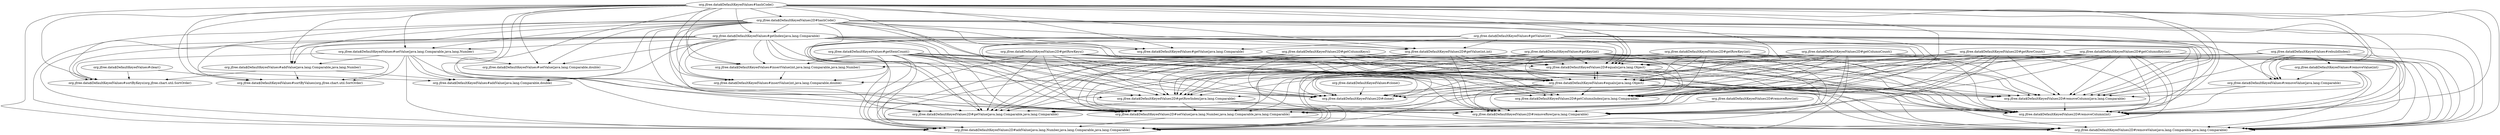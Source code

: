 digraph G {
  "org.jfree.data$DefaultKeyedValues#hashCode()" -> "org.jfree.data$DefaultKeyedValues2D#hashCode()";
  "org.jfree.data$DefaultKeyedValues#hashCode()" -> "org.jfree.data$DefaultKeyedValues2D#removeRow(java.lang.Comparable)";
  "org.jfree.data$DefaultKeyedValues#hashCode()" -> "org.jfree.data$DefaultKeyedValues2D#clone()";
  "org.jfree.data$DefaultKeyedValues#hashCode()" -> "org.jfree.data$DefaultKeyedValues#getValue(java.lang.Comparable)";
  "org.jfree.data$DefaultKeyedValues#hashCode()" -> "org.jfree.data$DefaultKeyedValues2D#getColumnIndex(java.lang.Comparable)";
  "org.jfree.data$DefaultKeyedValues#hashCode()" -> "org.jfree.data$DefaultKeyedValues2D#equals(java.lang.Object)";
  "org.jfree.data$DefaultKeyedValues#hashCode()" -> "org.jfree.data$DefaultKeyedValues#getIndex(java.lang.Comparable)";
  "org.jfree.data$DefaultKeyedValues#hashCode()" -> "org.jfree.data$DefaultKeyedValues#addValue(java.lang.Comparable,double)";
  "org.jfree.data$DefaultKeyedValues#hashCode()" -> "org.jfree.data$DefaultKeyedValues#setValue(java.lang.Comparable,double)";
  "org.jfree.data$DefaultKeyedValues#hashCode()" -> "org.jfree.data$DefaultKeyedValues2D#getValue(int,int)";
  "org.jfree.data$DefaultKeyedValues#hashCode()" -> "org.jfree.data$DefaultKeyedValues2D#removeColumn(int)";
  "org.jfree.data$DefaultKeyedValues#hashCode()" -> "org.jfree.data$DefaultKeyedValues#insertValue(int,java.lang.Comparable,java.lang.Number)";
  "org.jfree.data$DefaultKeyedValues#hashCode()" -> "org.jfree.data$DefaultKeyedValues#sortByValues(org.jfree.chart.util.SortOrder)";
  "org.jfree.data$DefaultKeyedValues#hashCode()" -> "org.jfree.data$DefaultKeyedValues#removeValue(java.lang.Comparable)";
  "org.jfree.data$DefaultKeyedValues#hashCode()" -> "org.jfree.data$DefaultKeyedValues#sortByKeys(org.jfree.chart.util.SortOrder)";
  "org.jfree.data$DefaultKeyedValues#hashCode()" -> "org.jfree.data$DefaultKeyedValues2D#removeColumn(java.lang.Comparable)";
  "org.jfree.data$DefaultKeyedValues#hashCode()" -> "org.jfree.data$DefaultKeyedValues#setValue(java.lang.Comparable,java.lang.Number)";
  "org.jfree.data$DefaultKeyedValues#hashCode()" -> "org.jfree.data$DefaultKeyedValues2D#setValue(java.lang.Number,java.lang.Comparable,java.lang.Comparable)";
  "org.jfree.data$DefaultKeyedValues#hashCode()" -> "org.jfree.data$DefaultKeyedValues2D#getRowIndex(java.lang.Comparable)";
  "org.jfree.data$DefaultKeyedValues#hashCode()" -> "org.jfree.data$DefaultKeyedValues#addValue(java.lang.Comparable,java.lang.Number)";
  "org.jfree.data$DefaultKeyedValues#hashCode()" -> "org.jfree.data$DefaultKeyedValues2D#getValue(java.lang.Comparable,java.lang.Comparable)";
  "org.jfree.data$DefaultKeyedValues#hashCode()" -> "org.jfree.data$DefaultKeyedValues#equals(java.lang.Object)";
  "org.jfree.data$DefaultKeyedValues#hashCode()" -> "org.jfree.data$DefaultKeyedValues2D#addValue(java.lang.Number,java.lang.Comparable,java.lang.Comparable)";
  "org.jfree.data$DefaultKeyedValues#hashCode()" -> "org.jfree.data$DefaultKeyedValues#insertValue(int,java.lang.Comparable,double)";
  "org.jfree.data$DefaultKeyedValues#hashCode()" -> "org.jfree.data$DefaultKeyedValues2D#removeValue(java.lang.Comparable,java.lang.Comparable)";
  "org.jfree.data$DefaultKeyedValues2D#hashCode()" -> "org.jfree.data$DefaultKeyedValues2D#removeRow(java.lang.Comparable)";
  "org.jfree.data$DefaultKeyedValues2D#hashCode()" -> "org.jfree.data$DefaultKeyedValues2D#clone()";
  "org.jfree.data$DefaultKeyedValues2D#hashCode()" -> "org.jfree.data$DefaultKeyedValues#getValue(java.lang.Comparable)";
  "org.jfree.data$DefaultKeyedValues2D#hashCode()" -> "org.jfree.data$DefaultKeyedValues2D#getColumnIndex(java.lang.Comparable)";
  "org.jfree.data$DefaultKeyedValues2D#hashCode()" -> "org.jfree.data$DefaultKeyedValues2D#equals(java.lang.Object)";
  "org.jfree.data$DefaultKeyedValues2D#hashCode()" -> "org.jfree.data$DefaultKeyedValues#getIndex(java.lang.Comparable)";
  "org.jfree.data$DefaultKeyedValues2D#hashCode()" -> "org.jfree.data$DefaultKeyedValues#addValue(java.lang.Comparable,double)";
  "org.jfree.data$DefaultKeyedValues2D#hashCode()" -> "org.jfree.data$DefaultKeyedValues#setValue(java.lang.Comparable,double)";
  "org.jfree.data$DefaultKeyedValues2D#hashCode()" -> "org.jfree.data$DefaultKeyedValues2D#getValue(int,int)";
  "org.jfree.data$DefaultKeyedValues2D#hashCode()" -> "org.jfree.data$DefaultKeyedValues2D#removeColumn(int)";
  "org.jfree.data$DefaultKeyedValues2D#hashCode()" -> "org.jfree.data$DefaultKeyedValues#insertValue(int,java.lang.Comparable,java.lang.Number)";
  "org.jfree.data$DefaultKeyedValues2D#hashCode()" -> "org.jfree.data$DefaultKeyedValues#sortByValues(org.jfree.chart.util.SortOrder)";
  "org.jfree.data$DefaultKeyedValues2D#hashCode()" -> "org.jfree.data$DefaultKeyedValues#removeValue(java.lang.Comparable)";
  "org.jfree.data$DefaultKeyedValues2D#hashCode()" -> "org.jfree.data$DefaultKeyedValues#sortByKeys(org.jfree.chart.util.SortOrder)";
  "org.jfree.data$DefaultKeyedValues2D#hashCode()" -> "org.jfree.data$DefaultKeyedValues2D#removeColumn(java.lang.Comparable)";
  "org.jfree.data$DefaultKeyedValues2D#hashCode()" -> "org.jfree.data$DefaultKeyedValues#setValue(java.lang.Comparable,java.lang.Number)";
  "org.jfree.data$DefaultKeyedValues2D#hashCode()" -> "org.jfree.data$DefaultKeyedValues2D#setValue(java.lang.Number,java.lang.Comparable,java.lang.Comparable)";
  "org.jfree.data$DefaultKeyedValues2D#hashCode()" -> "org.jfree.data$DefaultKeyedValues2D#getRowIndex(java.lang.Comparable)";
  "org.jfree.data$DefaultKeyedValues2D#hashCode()" -> "org.jfree.data$DefaultKeyedValues#addValue(java.lang.Comparable,java.lang.Number)";
  "org.jfree.data$DefaultKeyedValues2D#hashCode()" -> "org.jfree.data$DefaultKeyedValues2D#getValue(java.lang.Comparable,java.lang.Comparable)";
  "org.jfree.data$DefaultKeyedValues2D#hashCode()" -> "org.jfree.data$DefaultKeyedValues#equals(java.lang.Object)";
  "org.jfree.data$DefaultKeyedValues2D#hashCode()" -> "org.jfree.data$DefaultKeyedValues2D#addValue(java.lang.Number,java.lang.Comparable,java.lang.Comparable)";
  "org.jfree.data$DefaultKeyedValues2D#hashCode()" -> "org.jfree.data$DefaultKeyedValues#insertValue(int,java.lang.Comparable,double)";
  "org.jfree.data$DefaultKeyedValues2D#hashCode()" -> "org.jfree.data$DefaultKeyedValues2D#removeValue(java.lang.Comparable,java.lang.Comparable)";
  "org.jfree.data$DefaultKeyedValues#getKey(int)" -> "org.jfree.data$DefaultKeyedValues2D#removeRow(java.lang.Comparable)";
  "org.jfree.data$DefaultKeyedValues#getKey(int)" -> "org.jfree.data$DefaultKeyedValues2D#clone()";
  "org.jfree.data$DefaultKeyedValues#getKey(int)" -> "org.jfree.data$DefaultKeyedValues2D#getColumnIndex(java.lang.Comparable)";
  "org.jfree.data$DefaultKeyedValues#getKey(int)" -> "org.jfree.data$DefaultKeyedValues2D#equals(java.lang.Object)";
  "org.jfree.data$DefaultKeyedValues#getKey(int)" -> "org.jfree.data$DefaultKeyedValues2D#removeColumn(int)";
  "org.jfree.data$DefaultKeyedValues#getKey(int)" -> "org.jfree.data$DefaultKeyedValues2D#removeColumn(java.lang.Comparable)";
  "org.jfree.data$DefaultKeyedValues#getKey(int)" -> "org.jfree.data$DefaultKeyedValues2D#setValue(java.lang.Number,java.lang.Comparable,java.lang.Comparable)";
  "org.jfree.data$DefaultKeyedValues#getKey(int)" -> "org.jfree.data$DefaultKeyedValues2D#getRowIndex(java.lang.Comparable)";
  "org.jfree.data$DefaultKeyedValues#getKey(int)" -> "org.jfree.data$DefaultKeyedValues2D#getValue(java.lang.Comparable,java.lang.Comparable)";
  "org.jfree.data$DefaultKeyedValues#getKey(int)" -> "org.jfree.data$DefaultKeyedValues#equals(java.lang.Object)";
  "org.jfree.data$DefaultKeyedValues#getKey(int)" -> "org.jfree.data$DefaultKeyedValues2D#addValue(java.lang.Number,java.lang.Comparable,java.lang.Comparable)";
  "org.jfree.data$DefaultKeyedValues#getKey(int)" -> "org.jfree.data$DefaultKeyedValues2D#removeValue(java.lang.Comparable,java.lang.Comparable)";
  "org.jfree.data$DefaultKeyedValues2D#equals(java.lang.Object)" -> "org.jfree.data$DefaultKeyedValues2D#removeRow(java.lang.Comparable)";
  "org.jfree.data$DefaultKeyedValues2D#equals(java.lang.Object)" -> "org.jfree.data$DefaultKeyedValues2D#clone()";
  "org.jfree.data$DefaultKeyedValues2D#equals(java.lang.Object)" -> "org.jfree.data$DefaultKeyedValues2D#getColumnIndex(java.lang.Comparable)";
  "org.jfree.data$DefaultKeyedValues2D#equals(java.lang.Object)" -> "org.jfree.data$DefaultKeyedValues2D#removeColumn(int)";
  "org.jfree.data$DefaultKeyedValues2D#equals(java.lang.Object)" -> "org.jfree.data$DefaultKeyedValues2D#removeColumn(java.lang.Comparable)";
  "org.jfree.data$DefaultKeyedValues2D#equals(java.lang.Object)" -> "org.jfree.data$DefaultKeyedValues2D#setValue(java.lang.Number,java.lang.Comparable,java.lang.Comparable)";
  "org.jfree.data$DefaultKeyedValues2D#equals(java.lang.Object)" -> "org.jfree.data$DefaultKeyedValues2D#getRowIndex(java.lang.Comparable)";
  "org.jfree.data$DefaultKeyedValues2D#equals(java.lang.Object)" -> "org.jfree.data$DefaultKeyedValues2D#getValue(java.lang.Comparable,java.lang.Comparable)";
  "org.jfree.data$DefaultKeyedValues2D#equals(java.lang.Object)" -> "org.jfree.data$DefaultKeyedValues#equals(java.lang.Object)";
  "org.jfree.data$DefaultKeyedValues2D#equals(java.lang.Object)" -> "org.jfree.data$DefaultKeyedValues2D#addValue(java.lang.Number,java.lang.Comparable,java.lang.Comparable)";
  "org.jfree.data$DefaultKeyedValues2D#equals(java.lang.Object)" -> "org.jfree.data$DefaultKeyedValues2D#removeValue(java.lang.Comparable,java.lang.Comparable)";
  "org.jfree.data$DefaultKeyedValues#getValue(int)" -> "org.jfree.data$DefaultKeyedValues2D#removeRow(java.lang.Comparable)";
  "org.jfree.data$DefaultKeyedValues#getValue(int)" -> "org.jfree.data$DefaultKeyedValues2D#clone()";
  "org.jfree.data$DefaultKeyedValues#getValue(int)" -> "org.jfree.data$DefaultKeyedValues#getValue(java.lang.Comparable)";
  "org.jfree.data$DefaultKeyedValues#getValue(int)" -> "org.jfree.data$DefaultKeyedValues2D#getColumnIndex(java.lang.Comparable)";
  "org.jfree.data$DefaultKeyedValues#getValue(int)" -> "org.jfree.data$DefaultKeyedValues2D#equals(java.lang.Object)";
  "org.jfree.data$DefaultKeyedValues#getValue(int)" -> "org.jfree.data$DefaultKeyedValues2D#getValue(int,int)";
  "org.jfree.data$DefaultKeyedValues#getValue(int)" -> "org.jfree.data$DefaultKeyedValues2D#removeColumn(int)";
  "org.jfree.data$DefaultKeyedValues#getValue(int)" -> "org.jfree.data$DefaultKeyedValues2D#removeColumn(java.lang.Comparable)";
  "org.jfree.data$DefaultKeyedValues#getValue(int)" -> "org.jfree.data$DefaultKeyedValues2D#setValue(java.lang.Number,java.lang.Comparable,java.lang.Comparable)";
  "org.jfree.data$DefaultKeyedValues#getValue(int)" -> "org.jfree.data$DefaultKeyedValues2D#getRowIndex(java.lang.Comparable)";
  "org.jfree.data$DefaultKeyedValues#getValue(int)" -> "org.jfree.data$DefaultKeyedValues2D#getValue(java.lang.Comparable,java.lang.Comparable)";
  "org.jfree.data$DefaultKeyedValues#getValue(int)" -> "org.jfree.data$DefaultKeyedValues#equals(java.lang.Object)";
  "org.jfree.data$DefaultKeyedValues#getValue(int)" -> "org.jfree.data$DefaultKeyedValues2D#addValue(java.lang.Number,java.lang.Comparable,java.lang.Comparable)";
  "org.jfree.data$DefaultKeyedValues#getValue(int)" -> "org.jfree.data$DefaultKeyedValues2D#removeValue(java.lang.Comparable,java.lang.Comparable)";
  "org.jfree.data$DefaultKeyedValues#getIndex(java.lang.Comparable)" -> "org.jfree.data$DefaultKeyedValues2D#removeRow(java.lang.Comparable)";
  "org.jfree.data$DefaultKeyedValues#getIndex(java.lang.Comparable)" -> "org.jfree.data$DefaultKeyedValues2D#clone()";
  "org.jfree.data$DefaultKeyedValues#getIndex(java.lang.Comparable)" -> "org.jfree.data$DefaultKeyedValues#getValue(java.lang.Comparable)";
  "org.jfree.data$DefaultKeyedValues#getIndex(java.lang.Comparable)" -> "org.jfree.data$DefaultKeyedValues2D#getColumnIndex(java.lang.Comparable)";
  "org.jfree.data$DefaultKeyedValues#getIndex(java.lang.Comparable)" -> "org.jfree.data$DefaultKeyedValues2D#equals(java.lang.Object)";
  "org.jfree.data$DefaultKeyedValues#getIndex(java.lang.Comparable)" -> "org.jfree.data$DefaultKeyedValues#addValue(java.lang.Comparable,double)";
  "org.jfree.data$DefaultKeyedValues#getIndex(java.lang.Comparable)" -> "org.jfree.data$DefaultKeyedValues#setValue(java.lang.Comparable,double)";
  "org.jfree.data$DefaultKeyedValues#getIndex(java.lang.Comparable)" -> "org.jfree.data$DefaultKeyedValues2D#getValue(int,int)";
  "org.jfree.data$DefaultKeyedValues#getIndex(java.lang.Comparable)" -> "org.jfree.data$DefaultKeyedValues2D#removeColumn(int)";
  "org.jfree.data$DefaultKeyedValues#getIndex(java.lang.Comparable)" -> "org.jfree.data$DefaultKeyedValues#insertValue(int,java.lang.Comparable,java.lang.Number)";
  "org.jfree.data$DefaultKeyedValues#getIndex(java.lang.Comparable)" -> "org.jfree.data$DefaultKeyedValues#sortByValues(org.jfree.chart.util.SortOrder)";
  "org.jfree.data$DefaultKeyedValues#getIndex(java.lang.Comparable)" -> "org.jfree.data$DefaultKeyedValues#removeValue(java.lang.Comparable)";
  "org.jfree.data$DefaultKeyedValues#getIndex(java.lang.Comparable)" -> "org.jfree.data$DefaultKeyedValues#sortByKeys(org.jfree.chart.util.SortOrder)";
  "org.jfree.data$DefaultKeyedValues#getIndex(java.lang.Comparable)" -> "org.jfree.data$DefaultKeyedValues2D#removeColumn(java.lang.Comparable)";
  "org.jfree.data$DefaultKeyedValues#getIndex(java.lang.Comparable)" -> "org.jfree.data$DefaultKeyedValues#setValue(java.lang.Comparable,java.lang.Number)";
  "org.jfree.data$DefaultKeyedValues#getIndex(java.lang.Comparable)" -> "org.jfree.data$DefaultKeyedValues2D#setValue(java.lang.Number,java.lang.Comparable,java.lang.Comparable)";
  "org.jfree.data$DefaultKeyedValues#getIndex(java.lang.Comparable)" -> "org.jfree.data$DefaultKeyedValues2D#getRowIndex(java.lang.Comparable)";
  "org.jfree.data$DefaultKeyedValues#getIndex(java.lang.Comparable)" -> "org.jfree.data$DefaultKeyedValues#addValue(java.lang.Comparable,java.lang.Number)";
  "org.jfree.data$DefaultKeyedValues#getIndex(java.lang.Comparable)" -> "org.jfree.data$DefaultKeyedValues2D#getValue(java.lang.Comparable,java.lang.Comparable)";
  "org.jfree.data$DefaultKeyedValues#getIndex(java.lang.Comparable)" -> "org.jfree.data$DefaultKeyedValues#equals(java.lang.Object)";
  "org.jfree.data$DefaultKeyedValues#getIndex(java.lang.Comparable)" -> "org.jfree.data$DefaultKeyedValues2D#addValue(java.lang.Number,java.lang.Comparable,java.lang.Comparable)";
  "org.jfree.data$DefaultKeyedValues#getIndex(java.lang.Comparable)" -> "org.jfree.data$DefaultKeyedValues#insertValue(int,java.lang.Comparable,double)";
  "org.jfree.data$DefaultKeyedValues#getIndex(java.lang.Comparable)" -> "org.jfree.data$DefaultKeyedValues2D#removeValue(java.lang.Comparable,java.lang.Comparable)";
  "org.jfree.data$DefaultKeyedValues2D#getColumnCount()" -> "org.jfree.data$DefaultKeyedValues2D#removeRow(java.lang.Comparable)";
  "org.jfree.data$DefaultKeyedValues2D#getColumnCount()" -> "org.jfree.data$DefaultKeyedValues2D#clone()";
  "org.jfree.data$DefaultKeyedValues2D#getColumnCount()" -> "org.jfree.data$DefaultKeyedValues2D#getColumnIndex(java.lang.Comparable)";
  "org.jfree.data$DefaultKeyedValues2D#getColumnCount()" -> "org.jfree.data$DefaultKeyedValues2D#equals(java.lang.Object)";
  "org.jfree.data$DefaultKeyedValues2D#getColumnCount()" -> "org.jfree.data$DefaultKeyedValues2D#removeColumn(int)";
  "org.jfree.data$DefaultKeyedValues2D#getColumnCount()" -> "org.jfree.data$DefaultKeyedValues2D#removeColumn(java.lang.Comparable)";
  "org.jfree.data$DefaultKeyedValues2D#getColumnCount()" -> "org.jfree.data$DefaultKeyedValues2D#setValue(java.lang.Number,java.lang.Comparable,java.lang.Comparable)";
  "org.jfree.data$DefaultKeyedValues2D#getColumnCount()" -> "org.jfree.data$DefaultKeyedValues2D#getRowIndex(java.lang.Comparable)";
  "org.jfree.data$DefaultKeyedValues2D#getColumnCount()" -> "org.jfree.data$DefaultKeyedValues2D#getValue(java.lang.Comparable,java.lang.Comparable)";
  "org.jfree.data$DefaultKeyedValues2D#getColumnCount()" -> "org.jfree.data$DefaultKeyedValues#equals(java.lang.Object)";
  "org.jfree.data$DefaultKeyedValues2D#getColumnCount()" -> "org.jfree.data$DefaultKeyedValues2D#addValue(java.lang.Number,java.lang.Comparable,java.lang.Comparable)";
  "org.jfree.data$DefaultKeyedValues2D#getColumnCount()" -> "org.jfree.data$DefaultKeyedValues2D#removeValue(java.lang.Comparable,java.lang.Comparable)";
  "org.jfree.data$DefaultKeyedValues2D#getRowKeys()" -> "org.jfree.data$DefaultKeyedValues2D#removeRow(java.lang.Comparable)";
  "org.jfree.data$DefaultKeyedValues2D#getRowKeys()" -> "org.jfree.data$DefaultKeyedValues2D#clone()";
  "org.jfree.data$DefaultKeyedValues2D#getRowKeys()" -> "org.jfree.data$DefaultKeyedValues2D#getColumnIndex(java.lang.Comparable)";
  "org.jfree.data$DefaultKeyedValues2D#getRowKeys()" -> "org.jfree.data$DefaultKeyedValues2D#equals(java.lang.Object)";
  "org.jfree.data$DefaultKeyedValues2D#getRowKeys()" -> "org.jfree.data$DefaultKeyedValues2D#removeColumn(int)";
  "org.jfree.data$DefaultKeyedValues2D#getRowKeys()" -> "org.jfree.data$DefaultKeyedValues2D#removeColumn(java.lang.Comparable)";
  "org.jfree.data$DefaultKeyedValues2D#getRowKeys()" -> "org.jfree.data$DefaultKeyedValues2D#setValue(java.lang.Number,java.lang.Comparable,java.lang.Comparable)";
  "org.jfree.data$DefaultKeyedValues2D#getRowKeys()" -> "org.jfree.data$DefaultKeyedValues2D#getRowIndex(java.lang.Comparable)";
  "org.jfree.data$DefaultKeyedValues2D#getRowKeys()" -> "org.jfree.data$DefaultKeyedValues2D#getValue(java.lang.Comparable,java.lang.Comparable)";
  "org.jfree.data$DefaultKeyedValues2D#getRowKeys()" -> "org.jfree.data$DefaultKeyedValues#equals(java.lang.Object)";
  "org.jfree.data$DefaultKeyedValues2D#getRowKeys()" -> "org.jfree.data$DefaultKeyedValues2D#addValue(java.lang.Number,java.lang.Comparable,java.lang.Comparable)";
  "org.jfree.data$DefaultKeyedValues2D#getRowKeys()" -> "org.jfree.data$DefaultKeyedValues2D#removeValue(java.lang.Comparable,java.lang.Comparable)";
  "org.jfree.data$DefaultKeyedValues2D#getRowKey(int)" -> "org.jfree.data$DefaultKeyedValues2D#removeRow(java.lang.Comparable)";
  "org.jfree.data$DefaultKeyedValues2D#getRowKey(int)" -> "org.jfree.data$DefaultKeyedValues2D#clone()";
  "org.jfree.data$DefaultKeyedValues2D#getRowKey(int)" -> "org.jfree.data$DefaultKeyedValues2D#getColumnIndex(java.lang.Comparable)";
  "org.jfree.data$DefaultKeyedValues2D#getRowKey(int)" -> "org.jfree.data$DefaultKeyedValues2D#equals(java.lang.Object)";
  "org.jfree.data$DefaultKeyedValues2D#getRowKey(int)" -> "org.jfree.data$DefaultKeyedValues2D#removeColumn(int)";
  "org.jfree.data$DefaultKeyedValues2D#getRowKey(int)" -> "org.jfree.data$DefaultKeyedValues2D#removeColumn(java.lang.Comparable)";
  "org.jfree.data$DefaultKeyedValues2D#getRowKey(int)" -> "org.jfree.data$DefaultKeyedValues2D#setValue(java.lang.Number,java.lang.Comparable,java.lang.Comparable)";
  "org.jfree.data$DefaultKeyedValues2D#getRowKey(int)" -> "org.jfree.data$DefaultKeyedValues2D#getRowIndex(java.lang.Comparable)";
  "org.jfree.data$DefaultKeyedValues2D#getRowKey(int)" -> "org.jfree.data$DefaultKeyedValues2D#getValue(java.lang.Comparable,java.lang.Comparable)";
  "org.jfree.data$DefaultKeyedValues2D#getRowKey(int)" -> "org.jfree.data$DefaultKeyedValues#equals(java.lang.Object)";
  "org.jfree.data$DefaultKeyedValues2D#getRowKey(int)" -> "org.jfree.data$DefaultKeyedValues2D#addValue(java.lang.Number,java.lang.Comparable,java.lang.Comparable)";
  "org.jfree.data$DefaultKeyedValues2D#getRowKey(int)" -> "org.jfree.data$DefaultKeyedValues2D#removeValue(java.lang.Comparable,java.lang.Comparable)";
  "org.jfree.data$DefaultKeyedValues2D#getRowCount()" -> "org.jfree.data$DefaultKeyedValues2D#removeRow(java.lang.Comparable)";
  "org.jfree.data$DefaultKeyedValues2D#getRowCount()" -> "org.jfree.data$DefaultKeyedValues2D#clone()";
  "org.jfree.data$DefaultKeyedValues2D#getRowCount()" -> "org.jfree.data$DefaultKeyedValues2D#getColumnIndex(java.lang.Comparable)";
  "org.jfree.data$DefaultKeyedValues2D#getRowCount()" -> "org.jfree.data$DefaultKeyedValues2D#equals(java.lang.Object)";
  "org.jfree.data$DefaultKeyedValues2D#getRowCount()" -> "org.jfree.data$DefaultKeyedValues2D#removeColumn(int)";
  "org.jfree.data$DefaultKeyedValues2D#getRowCount()" -> "org.jfree.data$DefaultKeyedValues2D#removeColumn(java.lang.Comparable)";
  "org.jfree.data$DefaultKeyedValues2D#getRowCount()" -> "org.jfree.data$DefaultKeyedValues2D#setValue(java.lang.Number,java.lang.Comparable,java.lang.Comparable)";
  "org.jfree.data$DefaultKeyedValues2D#getRowCount()" -> "org.jfree.data$DefaultKeyedValues2D#getRowIndex(java.lang.Comparable)";
  "org.jfree.data$DefaultKeyedValues2D#getRowCount()" -> "org.jfree.data$DefaultKeyedValues2D#getValue(java.lang.Comparable,java.lang.Comparable)";
  "org.jfree.data$DefaultKeyedValues2D#getRowCount()" -> "org.jfree.data$DefaultKeyedValues#equals(java.lang.Object)";
  "org.jfree.data$DefaultKeyedValues2D#getRowCount()" -> "org.jfree.data$DefaultKeyedValues2D#addValue(java.lang.Number,java.lang.Comparable,java.lang.Comparable)";
  "org.jfree.data$DefaultKeyedValues2D#getRowCount()" -> "org.jfree.data$DefaultKeyedValues2D#removeValue(java.lang.Comparable,java.lang.Comparable)";
  "org.jfree.data$DefaultKeyedValues2D#getValue(int,int)" -> "org.jfree.data$DefaultKeyedValues2D#removeRow(java.lang.Comparable)";
  "org.jfree.data$DefaultKeyedValues2D#getValue(int,int)" -> "org.jfree.data$DefaultKeyedValues2D#clone()";
  "org.jfree.data$DefaultKeyedValues2D#getValue(int,int)" -> "org.jfree.data$DefaultKeyedValues2D#getColumnIndex(java.lang.Comparable)";
  "org.jfree.data$DefaultKeyedValues2D#getValue(int,int)" -> "org.jfree.data$DefaultKeyedValues2D#equals(java.lang.Object)";
  "org.jfree.data$DefaultKeyedValues2D#getValue(int,int)" -> "org.jfree.data$DefaultKeyedValues2D#removeColumn(int)";
  "org.jfree.data$DefaultKeyedValues2D#getValue(int,int)" -> "org.jfree.data$DefaultKeyedValues2D#removeColumn(java.lang.Comparable)";
  "org.jfree.data$DefaultKeyedValues2D#getValue(int,int)" -> "org.jfree.data$DefaultKeyedValues2D#setValue(java.lang.Number,java.lang.Comparable,java.lang.Comparable)";
  "org.jfree.data$DefaultKeyedValues2D#getValue(int,int)" -> "org.jfree.data$DefaultKeyedValues2D#getRowIndex(java.lang.Comparable)";
  "org.jfree.data$DefaultKeyedValues2D#getValue(int,int)" -> "org.jfree.data$DefaultKeyedValues2D#getValue(java.lang.Comparable,java.lang.Comparable)";
  "org.jfree.data$DefaultKeyedValues2D#getValue(int,int)" -> "org.jfree.data$DefaultKeyedValues#equals(java.lang.Object)";
  "org.jfree.data$DefaultKeyedValues2D#getValue(int,int)" -> "org.jfree.data$DefaultKeyedValues2D#addValue(java.lang.Number,java.lang.Comparable,java.lang.Comparable)";
  "org.jfree.data$DefaultKeyedValues2D#getValue(int,int)" -> "org.jfree.data$DefaultKeyedValues2D#removeValue(java.lang.Comparable,java.lang.Comparable)";
  "org.jfree.data$DefaultKeyedValues2D#getColumnKeys()" -> "org.jfree.data$DefaultKeyedValues2D#removeRow(java.lang.Comparable)";
  "org.jfree.data$DefaultKeyedValues2D#getColumnKeys()" -> "org.jfree.data$DefaultKeyedValues2D#clone()";
  "org.jfree.data$DefaultKeyedValues2D#getColumnKeys()" -> "org.jfree.data$DefaultKeyedValues2D#getColumnIndex(java.lang.Comparable)";
  "org.jfree.data$DefaultKeyedValues2D#getColumnKeys()" -> "org.jfree.data$DefaultKeyedValues2D#equals(java.lang.Object)";
  "org.jfree.data$DefaultKeyedValues2D#getColumnKeys()" -> "org.jfree.data$DefaultKeyedValues2D#removeColumn(int)";
  "org.jfree.data$DefaultKeyedValues2D#getColumnKeys()" -> "org.jfree.data$DefaultKeyedValues2D#removeColumn(java.lang.Comparable)";
  "org.jfree.data$DefaultKeyedValues2D#getColumnKeys()" -> "org.jfree.data$DefaultKeyedValues2D#setValue(java.lang.Number,java.lang.Comparable,java.lang.Comparable)";
  "org.jfree.data$DefaultKeyedValues2D#getColumnKeys()" -> "org.jfree.data$DefaultKeyedValues2D#getRowIndex(java.lang.Comparable)";
  "org.jfree.data$DefaultKeyedValues2D#getColumnKeys()" -> "org.jfree.data$DefaultKeyedValues2D#getValue(java.lang.Comparable,java.lang.Comparable)";
  "org.jfree.data$DefaultKeyedValues2D#getColumnKeys()" -> "org.jfree.data$DefaultKeyedValues#equals(java.lang.Object)";
  "org.jfree.data$DefaultKeyedValues2D#getColumnKeys()" -> "org.jfree.data$DefaultKeyedValues2D#addValue(java.lang.Number,java.lang.Comparable,java.lang.Comparable)";
  "org.jfree.data$DefaultKeyedValues2D#getColumnKeys()" -> "org.jfree.data$DefaultKeyedValues2D#removeValue(java.lang.Comparable,java.lang.Comparable)";
  "org.jfree.data$DefaultKeyedValues2D#getColumnKey(int)" -> "org.jfree.data$DefaultKeyedValues2D#removeRow(java.lang.Comparable)";
  "org.jfree.data$DefaultKeyedValues2D#getColumnKey(int)" -> "org.jfree.data$DefaultKeyedValues2D#clone()";
  "org.jfree.data$DefaultKeyedValues2D#getColumnKey(int)" -> "org.jfree.data$DefaultKeyedValues2D#getColumnIndex(java.lang.Comparable)";
  "org.jfree.data$DefaultKeyedValues2D#getColumnKey(int)" -> "org.jfree.data$DefaultKeyedValues2D#equals(java.lang.Object)";
  "org.jfree.data$DefaultKeyedValues2D#getColumnKey(int)" -> "org.jfree.data$DefaultKeyedValues2D#removeColumn(int)";
  "org.jfree.data$DefaultKeyedValues2D#getColumnKey(int)" -> "org.jfree.data$DefaultKeyedValues2D#removeColumn(java.lang.Comparable)";
  "org.jfree.data$DefaultKeyedValues2D#getColumnKey(int)" -> "org.jfree.data$DefaultKeyedValues2D#setValue(java.lang.Number,java.lang.Comparable,java.lang.Comparable)";
  "org.jfree.data$DefaultKeyedValues2D#getColumnKey(int)" -> "org.jfree.data$DefaultKeyedValues2D#getRowIndex(java.lang.Comparable)";
  "org.jfree.data$DefaultKeyedValues2D#getColumnKey(int)" -> "org.jfree.data$DefaultKeyedValues2D#getValue(java.lang.Comparable,java.lang.Comparable)";
  "org.jfree.data$DefaultKeyedValues2D#getColumnKey(int)" -> "org.jfree.data$DefaultKeyedValues#equals(java.lang.Object)";
  "org.jfree.data$DefaultKeyedValues2D#getColumnKey(int)" -> "org.jfree.data$DefaultKeyedValues2D#addValue(java.lang.Number,java.lang.Comparable,java.lang.Comparable)";
  "org.jfree.data$DefaultKeyedValues2D#getColumnKey(int)" -> "org.jfree.data$DefaultKeyedValues2D#removeValue(java.lang.Comparable,java.lang.Comparable)";
  "org.jfree.data$DefaultKeyedValues2D#removeRow(int)" -> "org.jfree.data$DefaultKeyedValues2D#removeRow(java.lang.Comparable)";
  "org.jfree.data$DefaultKeyedValues2D#getRowIndex(java.lang.Comparable)" -> "org.jfree.data$DefaultKeyedValues2D#removeRow(java.lang.Comparable)";
  "org.jfree.data$DefaultKeyedValues2D#getRowIndex(java.lang.Comparable)" -> "org.jfree.data$DefaultKeyedValues2D#setValue(java.lang.Number,java.lang.Comparable,java.lang.Comparable)";
  "org.jfree.data$DefaultKeyedValues2D#getRowIndex(java.lang.Comparable)" -> "org.jfree.data$DefaultKeyedValues2D#getValue(java.lang.Comparable,java.lang.Comparable)";
  "org.jfree.data$DefaultKeyedValues2D#getRowIndex(java.lang.Comparable)" -> "org.jfree.data$DefaultKeyedValues2D#addValue(java.lang.Number,java.lang.Comparable,java.lang.Comparable)";
  "org.jfree.data$DefaultKeyedValues2D#getRowIndex(java.lang.Comparable)" -> "org.jfree.data$DefaultKeyedValues2D#removeValue(java.lang.Comparable,java.lang.Comparable)";
  "org.jfree.data$DefaultKeyedValues#equals(java.lang.Object)" -> "org.jfree.data$DefaultKeyedValues2D#removeRow(java.lang.Comparable)";
  "org.jfree.data$DefaultKeyedValues#equals(java.lang.Object)" -> "org.jfree.data$DefaultKeyedValues2D#clone()";
  "org.jfree.data$DefaultKeyedValues#equals(java.lang.Object)" -> "org.jfree.data$DefaultKeyedValues2D#getColumnIndex(java.lang.Comparable)";
  "org.jfree.data$DefaultKeyedValues#equals(java.lang.Object)" -> "org.jfree.data$DefaultKeyedValues2D#equals(java.lang.Object)";
  "org.jfree.data$DefaultKeyedValues#equals(java.lang.Object)" -> "org.jfree.data$DefaultKeyedValues2D#removeColumn(int)";
  "org.jfree.data$DefaultKeyedValues#equals(java.lang.Object)" -> "org.jfree.data$DefaultKeyedValues2D#removeColumn(java.lang.Comparable)";
  "org.jfree.data$DefaultKeyedValues#equals(java.lang.Object)" -> "org.jfree.data$DefaultKeyedValues2D#setValue(java.lang.Number,java.lang.Comparable,java.lang.Comparable)";
  "org.jfree.data$DefaultKeyedValues#equals(java.lang.Object)" -> "org.jfree.data$DefaultKeyedValues2D#getRowIndex(java.lang.Comparable)";
  "org.jfree.data$DefaultKeyedValues#equals(java.lang.Object)" -> "org.jfree.data$DefaultKeyedValues2D#getValue(java.lang.Comparable,java.lang.Comparable)";
  "org.jfree.data$DefaultKeyedValues#equals(java.lang.Object)" -> "org.jfree.data$DefaultKeyedValues2D#addValue(java.lang.Number,java.lang.Comparable,java.lang.Comparable)";
  "org.jfree.data$DefaultKeyedValues#equals(java.lang.Object)" -> "org.jfree.data$DefaultKeyedValues2D#removeValue(java.lang.Comparable,java.lang.Comparable)";
  "org.jfree.data$DefaultKeyedValues#getItemCount()" -> "org.jfree.data$DefaultKeyedValues2D#removeRow(java.lang.Comparable)";
  "org.jfree.data$DefaultKeyedValues#getItemCount()" -> "org.jfree.data$DefaultKeyedValues2D#clone()";
  "org.jfree.data$DefaultKeyedValues#getItemCount()" -> "org.jfree.data$DefaultKeyedValues2D#getColumnIndex(java.lang.Comparable)";
  "org.jfree.data$DefaultKeyedValues#getItemCount()" -> "org.jfree.data$DefaultKeyedValues2D#equals(java.lang.Object)";
  "org.jfree.data$DefaultKeyedValues#getItemCount()" -> "org.jfree.data$DefaultKeyedValues2D#removeColumn(int)";
  "org.jfree.data$DefaultKeyedValues#getItemCount()" -> "org.jfree.data$DefaultKeyedValues#insertValue(int,java.lang.Comparable,java.lang.Number)";
  "org.jfree.data$DefaultKeyedValues#getItemCount()" -> "org.jfree.data$DefaultKeyedValues2D#removeColumn(java.lang.Comparable)";
  "org.jfree.data$DefaultKeyedValues#getItemCount()" -> "org.jfree.data$DefaultKeyedValues2D#setValue(java.lang.Number,java.lang.Comparable,java.lang.Comparable)";
  "org.jfree.data$DefaultKeyedValues#getItemCount()" -> "org.jfree.data$DefaultKeyedValues2D#getRowIndex(java.lang.Comparable)";
  "org.jfree.data$DefaultKeyedValues#getItemCount()" -> "org.jfree.data$DefaultKeyedValues2D#getValue(java.lang.Comparable,java.lang.Comparable)";
  "org.jfree.data$DefaultKeyedValues#getItemCount()" -> "org.jfree.data$DefaultKeyedValues#equals(java.lang.Object)";
  "org.jfree.data$DefaultKeyedValues#getItemCount()" -> "org.jfree.data$DefaultKeyedValues2D#addValue(java.lang.Number,java.lang.Comparable,java.lang.Comparable)";
  "org.jfree.data$DefaultKeyedValues#getItemCount()" -> "org.jfree.data$DefaultKeyedValues#insertValue(int,java.lang.Comparable,double)";
  "org.jfree.data$DefaultKeyedValues#getItemCount()" -> "org.jfree.data$DefaultKeyedValues2D#removeValue(java.lang.Comparable,java.lang.Comparable)";
  "org.jfree.data$DefaultKeyedValues#clone()" -> "org.jfree.data$DefaultKeyedValues2D#clone()";
  "org.jfree.data$DefaultKeyedValues#setValue(java.lang.Comparable,java.lang.Number)" -> "org.jfree.data$DefaultKeyedValues#addValue(java.lang.Comparable,double)";
  "org.jfree.data$DefaultKeyedValues#setValue(java.lang.Comparable,java.lang.Number)" -> "org.jfree.data$DefaultKeyedValues#setValue(java.lang.Comparable,double)";
  "org.jfree.data$DefaultKeyedValues#setValue(java.lang.Comparable,java.lang.Number)" -> "org.jfree.data$DefaultKeyedValues#sortByValues(org.jfree.chart.util.SortOrder)";
  "org.jfree.data$DefaultKeyedValues#setValue(java.lang.Comparable,java.lang.Number)" -> "org.jfree.data$DefaultKeyedValues#sortByKeys(org.jfree.chart.util.SortOrder)";
  "org.jfree.data$DefaultKeyedValues#setValue(java.lang.Comparable,java.lang.Number)" -> "org.jfree.data$DefaultKeyedValues2D#setValue(java.lang.Number,java.lang.Comparable,java.lang.Comparable)";
  "org.jfree.data$DefaultKeyedValues#setValue(java.lang.Comparable,java.lang.Number)" -> "org.jfree.data$DefaultKeyedValues#addValue(java.lang.Comparable,java.lang.Number)";
  "org.jfree.data$DefaultKeyedValues#setValue(java.lang.Comparable,java.lang.Number)" -> "org.jfree.data$DefaultKeyedValues2D#addValue(java.lang.Number,java.lang.Comparable,java.lang.Comparable)";
  "org.jfree.data$DefaultKeyedValues#setValue(java.lang.Comparable,java.lang.Number)" -> "org.jfree.data$DefaultKeyedValues2D#removeValue(java.lang.Comparable,java.lang.Comparable)";
  "org.jfree.data$DefaultKeyedValues#addValue(java.lang.Comparable,java.lang.Number)" -> "org.jfree.data$DefaultKeyedValues#addValue(java.lang.Comparable,double)";
  "org.jfree.data$DefaultKeyedValues#addValue(java.lang.Comparable,java.lang.Number)" -> "org.jfree.data$DefaultKeyedValues#sortByValues(org.jfree.chart.util.SortOrder)";
  "org.jfree.data$DefaultKeyedValues#addValue(java.lang.Comparable,java.lang.Number)" -> "org.jfree.data$DefaultKeyedValues#sortByKeys(org.jfree.chart.util.SortOrder)";
  "org.jfree.data$DefaultKeyedValues#rebuildIndex()" -> "org.jfree.data$DefaultKeyedValues#removeValue(int)";
  "org.jfree.data$DefaultKeyedValues#rebuildIndex()" -> "org.jfree.data$DefaultKeyedValues2D#removeColumn(int)";
  "org.jfree.data$DefaultKeyedValues#rebuildIndex()" -> "org.jfree.data$DefaultKeyedValues#insertValue(int,java.lang.Comparable,java.lang.Number)";
  "org.jfree.data$DefaultKeyedValues#rebuildIndex()" -> "org.jfree.data$DefaultKeyedValues#removeValue(java.lang.Comparable)";
  "org.jfree.data$DefaultKeyedValues#rebuildIndex()" -> "org.jfree.data$DefaultKeyedValues2D#removeColumn(java.lang.Comparable)";
  "org.jfree.data$DefaultKeyedValues#rebuildIndex()" -> "org.jfree.data$DefaultKeyedValues#insertValue(int,java.lang.Comparable,double)";
  "org.jfree.data$DefaultKeyedValues#rebuildIndex()" -> "org.jfree.data$DefaultKeyedValues2D#removeValue(java.lang.Comparable,java.lang.Comparable)";
  "org.jfree.data$DefaultKeyedValues#removeValue(int)" -> "org.jfree.data$DefaultKeyedValues2D#removeColumn(int)";
  "org.jfree.data$DefaultKeyedValues#removeValue(int)" -> "org.jfree.data$DefaultKeyedValues#removeValue(java.lang.Comparable)";
  "org.jfree.data$DefaultKeyedValues#removeValue(int)" -> "org.jfree.data$DefaultKeyedValues2D#removeColumn(java.lang.Comparable)";
  "org.jfree.data$DefaultKeyedValues#removeValue(int)" -> "org.jfree.data$DefaultKeyedValues2D#removeValue(java.lang.Comparable,java.lang.Comparable)";
  "org.jfree.data$DefaultKeyedValues#removeValue(java.lang.Comparable)" -> "org.jfree.data$DefaultKeyedValues2D#removeColumn(int)";
  "org.jfree.data$DefaultKeyedValues#removeValue(java.lang.Comparable)" -> "org.jfree.data$DefaultKeyedValues2D#removeColumn(java.lang.Comparable)";
  "org.jfree.data$DefaultKeyedValues2D#removeColumn(java.lang.Comparable)" -> "org.jfree.data$DefaultKeyedValues2D#removeColumn(int)";
  "org.jfree.data$DefaultKeyedValues#insertValue(int,java.lang.Comparable,java.lang.Number)" -> "org.jfree.data$DefaultKeyedValues#insertValue(int,java.lang.Comparable,double)";
  "org.jfree.data$DefaultKeyedValues#clear()" -> "org.jfree.data$DefaultKeyedValues#sortByValues(org.jfree.chart.util.SortOrder)";
  "org.jfree.data$DefaultKeyedValues#clear()" -> "org.jfree.data$DefaultKeyedValues#sortByKeys(org.jfree.chart.util.SortOrder)";
  "org.jfree.data$DefaultKeyedValues2D#setValue(java.lang.Number,java.lang.Comparable,java.lang.Comparable)" -> "org.jfree.data$DefaultKeyedValues2D#addValue(java.lang.Number,java.lang.Comparable,java.lang.Comparable)";
  "org.jfree.data$DefaultKeyedValues2D#setValue(java.lang.Number,java.lang.Comparable,java.lang.Comparable)" -> "org.jfree.data$DefaultKeyedValues2D#removeValue(java.lang.Comparable,java.lang.Comparable)";
}
